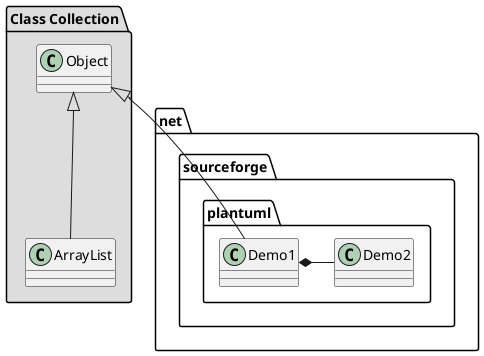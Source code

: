 @startuml

package "Class Collection" #DDDDDD {
    Object <|-- ArrayList
}

package net.sourceforge.plantuml {
    Object <|-- Demo1
    Demo1 *- Demo2
}

@enduml

